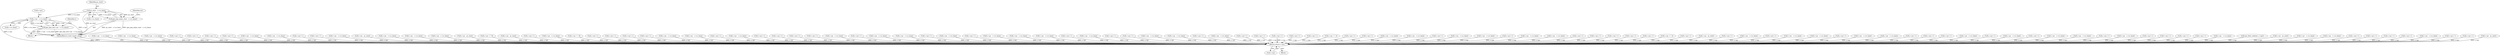 digraph "0_qemu_30663fd26c0307e414622c7a8607fbc04f92ec14@pointer" {
"1009482" [label="(Call,pc_start - s->cs_base)"];
"1009481" [label="(Call,gen_jmp_im(pc_start - s->cs_base))"];
"1009495" [label="(Call,s->pc - s->cs_base)"];
"1009494" [label="(Call,gen_jmp_im(s->pc - s->cs_base))"];
"1011821" [label="(Return,return s->pc;)"];
"1011043" [label="(Call,s->pc - s->cs_base)"];
"1009481" [label="(Call,gen_jmp_im(pc_start - s->cs_base))"];
"1005945" [label="(Call,s->pc - s->cs_base)"];
"1005555" [label="(Call,s->pc - s->cs_base)"];
"1001159" [label="(Call,s->pc++)"];
"1009643" [label="(Call,s->pc++)"];
"1010370" [label="(Call,s->pc++)"];
"1003497" [label="(Call,s->pc++)"];
"1005800" [label="(Call,s->pc - s->cs_base)"];
"1008056" [label="(Call,s->pc - s->cs_base)"];
"1002506" [label="(Call,s->pc++)"];
"1010802" [label="(Call,s->pc++)"];
"1011370" [label="(Call,s->pc - s->cs_base)"];
"1008156" [label="(Call,s->pc - pc_start)"];
"1009483" [label="(Identifier,pc_start)"];
"1007889" [label="(Call,s->pc - s->cs_base)"];
"1003533" [label="(Call,s->pc - s->cs_base)"];
"1005632" [label="(Call,s->pc - s->cs_base)"];
"1007639" [label="(Call,s->pc - pc_start)"];
"1003932" [label="(Call,s->pc += 8)"];
"1009482" [label="(Call,pc_start - s->cs_base)"];
"1009503" [label="(Identifier,s)"];
"1008243" [label="(Call,s->pc - pc_start)"];
"1007446" [label="(Call,s->pc++)"];
"1005521" [label="(Call,s->pc - s->cs_base)"];
"1003817" [label="(Call,s->pc += 8)"];
"1003151" [label="(Call,s->pc++)"];
"1002337" [label="(Call,s->pc++)"];
"1009484" [label="(Call,s->cs_base)"];
"1004394" [label="(Call,s->pc++)"];
"1003563" [label="(Call,s->pc++)"];
"1008502" [label="(Block,)"];
"1005466" [label="(Call,s->pc - s->cs_base)"];
"1002161" [label="(Call,s->pc - s->cs_base)"];
"1003230" [label="(Call,s->pc++)"];
"1003299" [label="(Call,s->pc - s->cs_base)"];
"1003635" [label="(Call,s->pc++)"];
"1008259" [label="(Call,s->pc++)"];
"1002685" [label="(Call,s->pc++)"];
"1011740" [label="(Call,s->pc++)"];
"1007615" [label="(Call,s->pc - s->cs_base)"];
"1002807" [label="(Call,s->pc++)"];
"1009453" [label="(Call,s->pc - s->cs_base)"];
"1006208" [label="(Call,s->pc - s->cs_base)"];
"1009496" [label="(Call,s->pc)"];
"1008496" [label="(Call,s->pc++)"];
"1005431" [label="(Call,s->pc - s->cs_base)"];
"1001993" [label="(Call,s->pc++)"];
"1011840" [label="(MethodReturn,static target_ulong)"];
"1009494" [label="(Call,gen_jmp_im(s->pc - s->cs_base))"];
"1003346" [label="(Call,s->pc - s->cs_base)"];
"1008647" [label="(Call,s->pc - s->cs_base)"];
"1010882" [label="(Call,s->pc - s->cs_base)"];
"1005744" [label="(Call,s->pc++)"];
"1011704" [label="(Call,s->pc - s->cs_base)"];
"1006942" [label="(Call,s->pc++)"];
"1004007" [label="(Call,s->pc++)"];
"1008676" [label="(Call,s->pc - s->cs_base)"];
"1010989" [label="(Call,s->pc - s->cs_base)"];
"1000874" [label="(Call,s->pc++)"];
"1006470" [label="(Call,s->pc - s->cs_base)"];
"1004274" [label="(Call,s->pc++)"];
"1003740" [label="(Call,s->pc++)"];
"1011822" [label="(Call,s->pc)"];
"1007763" [label="(Call,s->pc++)"];
"1004202" [label="(Call,s->pc++)"];
"1003399" [label="(Call,s->pc++)"];
"1006031" [label="(Call,s->pc += 2)"];
"1009960" [label="(Call,s->pc++)"];
"1009488" [label="(Identifier,env)"];
"1000656" [label="(Call,s->pc++)"];
"1002241" [label="(Call,s->pc - s->cs_base)"];
"1002302" [label="(Call,s->pc - s->cs_base)"];
"1000567" [label="(Block,)"];
"1002974" [label="(Call,s->pc++)"];
"1006414" [label="(Call,s->pc - s->cs_base)"];
"1011821" [label="(Return,return s->pc;)"];
"1005499" [label="(Call,s->pc - s->cs_base)"];
"1011108" [label="(Call,s->pc++)"];
"1006752" [label="(Call,s->pc - s->cs_base)"];
"1005396" [label="(Call,s->pc - s->cs_base)"];
"1000896" [label="(Call,s->pc++)"];
"1001077" [label="(Call,s->pc++)"];
"1007482" [label="(Call,s->pc++)"];
"1001260" [label="(Call,s->pc++)"];
"1010929" [label="(Call,s->pc++)"];
"1006077" [label="(Call,s->pc += 2)"];
"1005819" [label="(Call,s->pc++)"];
"1007522" [label="(Call,s->pc - pc_start)"];
"1003467" [label="(Call,s->pc++)"];
"1005702" [label="(Call,s->pc - s->cs_base)"];
"1000846" [label="(Call,s->pc++)"];
"1009499" [label="(Call,s->cs_base)"];
"1002220" [label="(Call,s->pc - s->cs_base)"];
"1005876" [label="(Call,s->pc - s->cs_base)"];
"1003367" [label="(Call,s->pc++)"];
"1006343" [label="(Call,s->pc - s->cs_base)"];
"1004176" [label="(Call,s->pc - s->cs_base)"];
"1009495" [label="(Call,s->pc - s->cs_base)"];
"1006534" [label="(Call,s->pc++)"];
"1009891" [label="(Call,s->pc++)"];
"1001032" [label="(Call,s->pc++)"];
"1005725" [label="(Call,s->pc - s->cs_base)"];
"1010770" [label="(Call,s->pc++)"];
"1009590" [label="(Call,s->pc - s->cs_base)"];
"1007260" [label="(Call,s->pc++)"];
"1008834" [label="(Call,s->pc - s->cs_base)"];
"1006248" [label="(Call,s->pc - s->cs_base)"];
"1009742" [label="(Call,s->pc++)"];
"1005655" [label="(Call,s->pc - s->cs_base)"];
"1010007" [label="(Call,s->pc++)"];
"1004336" [label="(Call,s->pc++)"];
"1007582" [label="(Call,s->pc++)"];
"1011070" [label="(Call,s->pc++)"];
"1006015" [label="(Call,s->pc - s->cs_base)"];
"1000790" [label="(Call,cpu_ldub_code(env, s->pc))"];
"1008892" [label="(Call,s->pc - pc_start)"];
"1005577" [label="(Call,s->pc - s->cs_base)"];
"1007730" [label="(Call,s->pc - s->cs_base)"];
"1004119" [label="(Call,s->pc++)"];
"1004440" [label="(Call,s->pc++)"];
"1006501" [label="(Call,s->pc++)"];
"1006985" [label="(Call,s->pc++)"];
"1007569" [label="(Call,s->pc - s->cs_base)"];
"1011667" [label="(Call,s->pc++)"];
"1001392" [label="(Call,s->pc++)"];
"1008620" [label="(Call,s->pc - pc_start)"];
"1009482" -> "1009481"  [label="AST: "];
"1009482" -> "1009484"  [label="CFG: "];
"1009483" -> "1009482"  [label="AST: "];
"1009484" -> "1009482"  [label="AST: "];
"1009481" -> "1009482"  [label="CFG: "];
"1009482" -> "1011840"  [label="DDG: pc_start"];
"1009482" -> "1009481"  [label="DDG: pc_start"];
"1009482" -> "1009481"  [label="DDG: s->cs_base"];
"1009482" -> "1009495"  [label="DDG: s->cs_base"];
"1009481" -> "1008502"  [label="AST: "];
"1009488" -> "1009481"  [label="CFG: "];
"1009481" -> "1011840"  [label="DDG: pc_start - s->cs_base"];
"1009481" -> "1011840"  [label="DDG: gen_jmp_im(pc_start - s->cs_base)"];
"1009495" -> "1009494"  [label="AST: "];
"1009495" -> "1009499"  [label="CFG: "];
"1009496" -> "1009495"  [label="AST: "];
"1009499" -> "1009495"  [label="AST: "];
"1009494" -> "1009495"  [label="CFG: "];
"1009495" -> "1011840"  [label="DDG: s->pc"];
"1009495" -> "1011840"  [label="DDG: s->cs_base"];
"1009495" -> "1009494"  [label="DDG: s->pc"];
"1009495" -> "1009494"  [label="DDG: s->cs_base"];
"1009495" -> "1011821"  [label="DDG: s->pc"];
"1009494" -> "1008502"  [label="AST: "];
"1009503" -> "1009494"  [label="CFG: "];
"1009494" -> "1011840"  [label="DDG: gen_jmp_im(s->pc - s->cs_base)"];
"1009494" -> "1011840"  [label="DDG: s->pc - s->cs_base"];
"1011821" -> "1000567"  [label="AST: "];
"1011821" -> "1011822"  [label="CFG: "];
"1011822" -> "1011821"  [label="AST: "];
"1011840" -> "1011821"  [label="CFG: "];
"1011821" -> "1011840"  [label="DDG: <RET>"];
"1007569" -> "1011821"  [label="DDG: s->pc"];
"1008834" -> "1011821"  [label="DDG: s->pc"];
"1005702" -> "1011821"  [label="DDG: s->pc"];
"1011370" -> "1011821"  [label="DDG: s->pc"];
"1000896" -> "1011821"  [label="DDG: s->pc"];
"1000790" -> "1011821"  [label="DDG: s->pc"];
"1010770" -> "1011821"  [label="DDG: s->pc"];
"1005655" -> "1011821"  [label="DDG: s->pc"];
"1005396" -> "1011821"  [label="DDG: s->pc"];
"1010370" -> "1011821"  [label="DDG: s->pc"];
"1007889" -> "1011821"  [label="DDG: s->pc"];
"1010007" -> "1011821"  [label="DDG: s->pc"];
"1005819" -> "1011821"  [label="DDG: s->pc"];
"1002161" -> "1011821"  [label="DDG: s->pc"];
"1006985" -> "1011821"  [label="DDG: s->pc"];
"1007639" -> "1011821"  [label="DDG: s->pc"];
"1003346" -> "1011821"  [label="DDG: s->pc"];
"1004202" -> "1011821"  [label="DDG: s->pc"];
"1011108" -> "1011821"  [label="DDG: s->pc"];
"1011740" -> "1011821"  [label="DDG: s->pc"];
"1005431" -> "1011821"  [label="DDG: s->pc"];
"1009590" -> "1011821"  [label="DDG: s->pc"];
"1006942" -> "1011821"  [label="DDG: s->pc"];
"1005744" -> "1011821"  [label="DDG: s->pc"];
"1007446" -> "1011821"  [label="DDG: s->pc"];
"1007615" -> "1011821"  [label="DDG: s->pc"];
"1001392" -> "1011821"  [label="DDG: s->pc"];
"1004119" -> "1011821"  [label="DDG: s->pc"];
"1009891" -> "1011821"  [label="DDG: s->pc"];
"1003467" -> "1011821"  [label="DDG: s->pc"];
"1002685" -> "1011821"  [label="DDG: s->pc"];
"1003399" -> "1011821"  [label="DDG: s->pc"];
"1004007" -> "1011821"  [label="DDG: s->pc"];
"1008496" -> "1011821"  [label="DDG: s->pc"];
"1002241" -> "1011821"  [label="DDG: s->pc"];
"1008892" -> "1011821"  [label="DDG: s->pc"];
"1005499" -> "1011821"  [label="DDG: s->pc"];
"1005521" -> "1011821"  [label="DDG: s->pc"];
"1008156" -> "1011821"  [label="DDG: s->pc"];
"1006015" -> "1011821"  [label="DDG: s->pc"];
"1002807" -> "1011821"  [label="DDG: s->pc"];
"1009742" -> "1011821"  [label="DDG: s->pc"];
"1008259" -> "1011821"  [label="DDG: s->pc"];
"1006470" -> "1011821"  [label="DDG: s->pc"];
"1003817" -> "1011821"  [label="DDG: s->pc"];
"1005725" -> "1011821"  [label="DDG: s->pc"];
"1004440" -> "1011821"  [label="DDG: s->pc"];
"1007730" -> "1011821"  [label="DDG: s->pc"];
"1001077" -> "1011821"  [label="DDG: s->pc"];
"1004274" -> "1011821"  [label="DDG: s->pc"];
"1003563" -> "1011821"  [label="DDG: s->pc"];
"1002220" -> "1011821"  [label="DDG: s->pc"];
"1006343" -> "1011821"  [label="DDG: s->pc"];
"1009453" -> "1011821"  [label="DDG: s->pc"];
"1004336" -> "1011821"  [label="DDG: s->pc"];
"1006752" -> "1011821"  [label="DDG: s->pc"];
"1008056" -> "1011821"  [label="DDG: s->pc"];
"1004176" -> "1011821"  [label="DDG: s->pc"];
"1011667" -> "1011821"  [label="DDG: s->pc"];
"1003151" -> "1011821"  [label="DDG: s->pc"];
"1006534" -> "1011821"  [label="DDG: s->pc"];
"1008676" -> "1011821"  [label="DDG: s->pc"];
"1006248" -> "1011821"  [label="DDG: s->pc"];
"1008243" -> "1011821"  [label="DDG: s->pc"];
"1009643" -> "1011821"  [label="DDG: s->pc"];
"1002506" -> "1011821"  [label="DDG: s->pc"];
"1006414" -> "1011821"  [label="DDG: s->pc"];
"1010989" -> "1011821"  [label="DDG: s->pc"];
"1011043" -> "1011821"  [label="DDG: s->pc"];
"1001032" -> "1011821"  [label="DDG: s->pc"];
"1007260" -> "1011821"  [label="DDG: s->pc"];
"1005577" -> "1011821"  [label="DDG: s->pc"];
"1001159" -> "1011821"  [label="DDG: s->pc"];
"1003533" -> "1011821"  [label="DDG: s->pc"];
"1010929" -> "1011821"  [label="DDG: s->pc"];
"1003932" -> "1011821"  [label="DDG: s->pc"];
"1003740" -> "1011821"  [label="DDG: s->pc"];
"1005800" -> "1011821"  [label="DDG: s->pc"];
"1011070" -> "1011821"  [label="DDG: s->pc"];
"1007763" -> "1011821"  [label="DDG: s->pc"];
"1007522" -> "1011821"  [label="DDG: s->pc"];
"1004394" -> "1011821"  [label="DDG: s->pc"];
"1001993" -> "1011821"  [label="DDG: s->pc"];
"1003635" -> "1011821"  [label="DDG: s->pc"];
"1006077" -> "1011821"  [label="DDG: s->pc"];
"1010802" -> "1011821"  [label="DDG: s->pc"];
"1005555" -> "1011821"  [label="DDG: s->pc"];
"1000656" -> "1011821"  [label="DDG: s->pc"];
"1006208" -> "1011821"  [label="DDG: s->pc"];
"1006501" -> "1011821"  [label="DDG: s->pc"];
"1005466" -> "1011821"  [label="DDG: s->pc"];
"1003497" -> "1011821"  [label="DDG: s->pc"];
"1002302" -> "1011821"  [label="DDG: s->pc"];
"1005876" -> "1011821"  [label="DDG: s->pc"];
"1000874" -> "1011821"  [label="DDG: s->pc"];
"1002337" -> "1011821"  [label="DDG: s->pc"];
"1010882" -> "1011821"  [label="DDG: s->pc"];
"1008647" -> "1011821"  [label="DDG: s->pc"];
"1009960" -> "1011821"  [label="DDG: s->pc"];
"1008620" -> "1011821"  [label="DDG: s->pc"];
"1003367" -> "1011821"  [label="DDG: s->pc"];
"1002974" -> "1011821"  [label="DDG: s->pc"];
"1001260" -> "1011821"  [label="DDG: s->pc"];
"1011704" -> "1011821"  [label="DDG: s->pc"];
"1006031" -> "1011821"  [label="DDG: s->pc"];
"1003230" -> "1011821"  [label="DDG: s->pc"];
"1005632" -> "1011821"  [label="DDG: s->pc"];
"1000846" -> "1011821"  [label="DDG: s->pc"];
"1003299" -> "1011821"  [label="DDG: s->pc"];
"1005945" -> "1011821"  [label="DDG: s->pc"];
"1007482" -> "1011821"  [label="DDG: s->pc"];
"1007582" -> "1011821"  [label="DDG: s->pc"];
}

